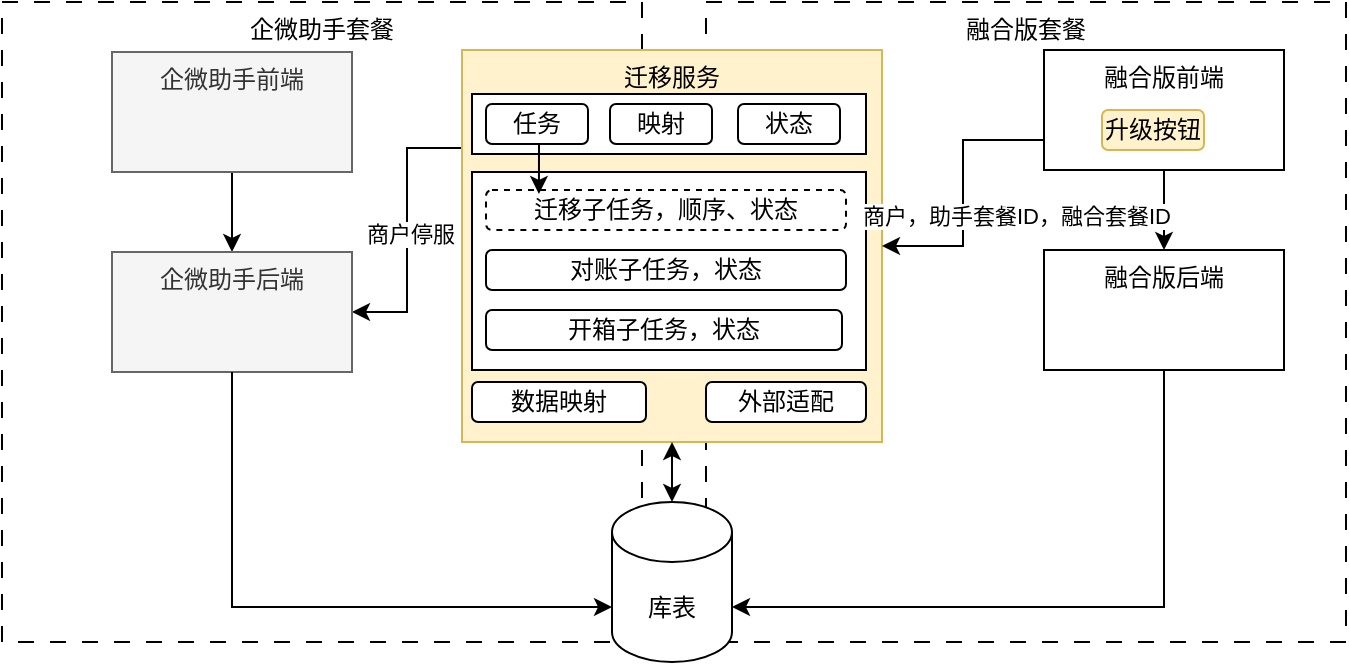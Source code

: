 <mxfile version="25.0.0">
  <diagram name="第 1 页" id="rxAnvcl6Aeorkn0aLpY0">
    <mxGraphModel dx="1050" dy="530" grid="1" gridSize="10" guides="1" tooltips="1" connect="1" arrows="1" fold="1" page="1" pageScale="1" pageWidth="827" pageHeight="1169" math="0" shadow="0">
      <root>
        <mxCell id="0" />
        <mxCell id="1" parent="0" />
        <mxCell id="9COWVb0G5LZOd5w6cGcF-7" value="企微助手套餐" style="whiteSpace=wrap;html=1;aspect=fixed;verticalAlign=top;dashed=1;dashPattern=8 8;" vertex="1" parent="1">
          <mxGeometry x="8" y="130" width="320" height="320" as="geometry" />
        </mxCell>
        <mxCell id="9COWVb0G5LZOd5w6cGcF-8" value="融合版套餐" style="whiteSpace=wrap;html=1;aspect=fixed;verticalAlign=top;dashed=1;dashPattern=8 8;" vertex="1" parent="1">
          <mxGeometry x="360" y="130" width="320" height="320" as="geometry" />
        </mxCell>
        <mxCell id="9COWVb0G5LZOd5w6cGcF-32" style="edgeStyle=orthogonalEdgeStyle;rounded=0;orthogonalLoop=1;jettySize=auto;html=1;exitX=0;exitY=0.25;exitDx=0;exitDy=0;entryX=1;entryY=0.5;entryDx=0;entryDy=0;" edge="1" parent="1" source="9COWVb0G5LZOd5w6cGcF-13" target="9COWVb0G5LZOd5w6cGcF-2">
          <mxGeometry relative="1" as="geometry" />
        </mxCell>
        <mxCell id="9COWVb0G5LZOd5w6cGcF-33" value="商户停服" style="edgeLabel;html=1;align=center;verticalAlign=middle;resizable=0;points=[];" vertex="1" connectable="0" parent="9COWVb0G5LZOd5w6cGcF-32">
          <mxGeometry x="0.022" y="1" relative="1" as="geometry">
            <mxPoint as="offset" />
          </mxGeometry>
        </mxCell>
        <mxCell id="9COWVb0G5LZOd5w6cGcF-13" value="迁移服务" style="rounded=0;whiteSpace=wrap;html=1;fillColor=#fff2cc;strokeColor=#d6b656;verticalAlign=top;" vertex="1" parent="1">
          <mxGeometry x="238" y="154" width="210" height="196" as="geometry" />
        </mxCell>
        <mxCell id="9COWVb0G5LZOd5w6cGcF-30" value="" style="rounded=0;whiteSpace=wrap;html=1;" vertex="1" parent="1">
          <mxGeometry x="243" y="176" width="197" height="30" as="geometry" />
        </mxCell>
        <mxCell id="9COWVb0G5LZOd5w6cGcF-29" value="" style="rounded=0;whiteSpace=wrap;html=1;" vertex="1" parent="1">
          <mxGeometry x="243" y="215" width="197" height="99" as="geometry" />
        </mxCell>
        <mxCell id="9COWVb0G5LZOd5w6cGcF-9" style="edgeStyle=orthogonalEdgeStyle;rounded=0;orthogonalLoop=1;jettySize=auto;html=1;exitX=0.5;exitY=1;exitDx=0;exitDy=0;entryX=0.5;entryY=0;entryDx=0;entryDy=0;" edge="1" parent="1" source="9COWVb0G5LZOd5w6cGcF-1" target="9COWVb0G5LZOd5w6cGcF-2">
          <mxGeometry relative="1" as="geometry" />
        </mxCell>
        <mxCell id="9COWVb0G5LZOd5w6cGcF-1" value="企微助手前端" style="rounded=0;whiteSpace=wrap;html=1;verticalAlign=top;fillColor=#f5f5f5;fontColor=#333333;strokeColor=#666666;" vertex="1" parent="1">
          <mxGeometry x="63" y="155" width="120" height="60" as="geometry" />
        </mxCell>
        <mxCell id="9COWVb0G5LZOd5w6cGcF-2" value="企微助手后端" style="rounded=0;whiteSpace=wrap;html=1;verticalAlign=top;fillColor=#f5f5f5;fontColor=#333333;strokeColor=#666666;" vertex="1" parent="1">
          <mxGeometry x="63" y="255" width="120" height="60" as="geometry" />
        </mxCell>
        <mxCell id="9COWVb0G5LZOd5w6cGcF-11" style="edgeStyle=orthogonalEdgeStyle;rounded=0;orthogonalLoop=1;jettySize=auto;html=1;exitX=0.5;exitY=1;exitDx=0;exitDy=0;" edge="1" parent="1" source="9COWVb0G5LZOd5w6cGcF-3" target="9COWVb0G5LZOd5w6cGcF-4">
          <mxGeometry relative="1" as="geometry" />
        </mxCell>
        <mxCell id="9COWVb0G5LZOd5w6cGcF-14" style="edgeStyle=orthogonalEdgeStyle;rounded=0;orthogonalLoop=1;jettySize=auto;html=1;exitX=0;exitY=0.75;exitDx=0;exitDy=0;entryX=1;entryY=0.5;entryDx=0;entryDy=0;" edge="1" parent="1" source="9COWVb0G5LZOd5w6cGcF-3" target="9COWVb0G5LZOd5w6cGcF-13">
          <mxGeometry relative="1" as="geometry">
            <mxPoint x="477" y="234" as="targetPoint" />
          </mxGeometry>
        </mxCell>
        <mxCell id="9COWVb0G5LZOd5w6cGcF-27" value="商户，助手套餐ID，融合套餐ID" style="edgeLabel;html=1;align=center;verticalAlign=middle;resizable=0;points=[];" vertex="1" connectable="0" parent="9COWVb0G5LZOd5w6cGcF-14">
          <mxGeometry x="0.164" y="-3" relative="1" as="geometry">
            <mxPoint x="29" as="offset" />
          </mxGeometry>
        </mxCell>
        <mxCell id="9COWVb0G5LZOd5w6cGcF-3" value="融合版前端" style="rounded=0;whiteSpace=wrap;html=1;verticalAlign=top;" vertex="1" parent="1">
          <mxGeometry x="529" y="154" width="120" height="60" as="geometry" />
        </mxCell>
        <mxCell id="9COWVb0G5LZOd5w6cGcF-4" value="融合版后端" style="rounded=0;whiteSpace=wrap;html=1;verticalAlign=top;" vertex="1" parent="1">
          <mxGeometry x="529" y="254" width="120" height="60" as="geometry" />
        </mxCell>
        <mxCell id="9COWVb0G5LZOd5w6cGcF-5" value="库表" style="shape=cylinder3;whiteSpace=wrap;html=1;boundedLbl=1;backgroundOutline=1;size=15;" vertex="1" parent="1">
          <mxGeometry x="313" y="380" width="60" height="80" as="geometry" />
        </mxCell>
        <mxCell id="9COWVb0G5LZOd5w6cGcF-6" value="升级按钮" style="rounded=1;whiteSpace=wrap;html=1;fillColor=#fff2cc;strokeColor=#d6b656;" vertex="1" parent="1">
          <mxGeometry x="558" y="184" width="51" height="20" as="geometry" />
        </mxCell>
        <mxCell id="9COWVb0G5LZOd5w6cGcF-10" style="edgeStyle=orthogonalEdgeStyle;rounded=0;orthogonalLoop=1;jettySize=auto;html=1;exitX=0.5;exitY=1;exitDx=0;exitDy=0;entryX=0;entryY=0;entryDx=0;entryDy=52.5;entryPerimeter=0;" edge="1" parent="1" source="9COWVb0G5LZOd5w6cGcF-2" target="9COWVb0G5LZOd5w6cGcF-5">
          <mxGeometry relative="1" as="geometry" />
        </mxCell>
        <mxCell id="9COWVb0G5LZOd5w6cGcF-12" style="edgeStyle=orthogonalEdgeStyle;rounded=0;orthogonalLoop=1;jettySize=auto;html=1;exitX=0.5;exitY=1;exitDx=0;exitDy=0;entryX=1;entryY=0;entryDx=0;entryDy=52.5;entryPerimeter=0;" edge="1" parent="1" source="9COWVb0G5LZOd5w6cGcF-4" target="9COWVb0G5LZOd5w6cGcF-5">
          <mxGeometry relative="1" as="geometry" />
        </mxCell>
        <mxCell id="9COWVb0G5LZOd5w6cGcF-15" style="edgeStyle=orthogonalEdgeStyle;rounded=0;orthogonalLoop=1;jettySize=auto;html=1;exitX=0.5;exitY=1;exitDx=0;exitDy=0;entryX=0.5;entryY=0;entryDx=0;entryDy=0;entryPerimeter=0;startArrow=classic;startFill=1;" edge="1" parent="1" source="9COWVb0G5LZOd5w6cGcF-13" target="9COWVb0G5LZOd5w6cGcF-5">
          <mxGeometry relative="1" as="geometry" />
        </mxCell>
        <mxCell id="9COWVb0G5LZOd5w6cGcF-21" value="映射" style="rounded=1;whiteSpace=wrap;html=1;" vertex="1" parent="1">
          <mxGeometry x="312" y="181" width="51" height="20" as="geometry" />
        </mxCell>
        <mxCell id="9COWVb0G5LZOd5w6cGcF-22" value="任务" style="rounded=1;whiteSpace=wrap;html=1;" vertex="1" parent="1">
          <mxGeometry x="250" y="181" width="51" height="20" as="geometry" />
        </mxCell>
        <mxCell id="9COWVb0G5LZOd5w6cGcF-23" value="状态" style="rounded=1;whiteSpace=wrap;html=1;" vertex="1" parent="1">
          <mxGeometry x="376" y="181" width="51" height="20" as="geometry" />
        </mxCell>
        <mxCell id="9COWVb0G5LZOd5w6cGcF-24" value="迁移子任务，顺序、状态" style="rounded=1;whiteSpace=wrap;html=1;strokeColor=default;dashed=1;strokeWidth=1;" vertex="1" parent="1">
          <mxGeometry x="250" y="224" width="180" height="20" as="geometry" />
        </mxCell>
        <mxCell id="9COWVb0G5LZOd5w6cGcF-25" value="对账子任务，状态" style="rounded=1;whiteSpace=wrap;html=1;" vertex="1" parent="1">
          <mxGeometry x="250" y="254" width="180" height="20" as="geometry" />
        </mxCell>
        <mxCell id="9COWVb0G5LZOd5w6cGcF-26" value="开箱子任务，状态" style="rounded=1;whiteSpace=wrap;html=1;" vertex="1" parent="1">
          <mxGeometry x="250" y="284" width="178" height="20" as="geometry" />
        </mxCell>
        <mxCell id="9COWVb0G5LZOd5w6cGcF-28" style="edgeStyle=orthogonalEdgeStyle;rounded=0;orthogonalLoop=1;jettySize=auto;html=1;exitX=0.5;exitY=1;exitDx=0;exitDy=0;entryX=0.147;entryY=0.1;entryDx=0;entryDy=0;entryPerimeter=0;" edge="1" parent="1" source="9COWVb0G5LZOd5w6cGcF-22" target="9COWVb0G5LZOd5w6cGcF-24">
          <mxGeometry relative="1" as="geometry" />
        </mxCell>
        <mxCell id="9COWVb0G5LZOd5w6cGcF-34" value="外部适配" style="rounded=1;whiteSpace=wrap;html=1;" vertex="1" parent="1">
          <mxGeometry x="360" y="320" width="80" height="20" as="geometry" />
        </mxCell>
        <mxCell id="9COWVb0G5LZOd5w6cGcF-37" value="数据映射" style="rounded=1;whiteSpace=wrap;html=1;" vertex="1" parent="1">
          <mxGeometry x="243" y="320" width="87" height="20" as="geometry" />
        </mxCell>
      </root>
    </mxGraphModel>
  </diagram>
</mxfile>
